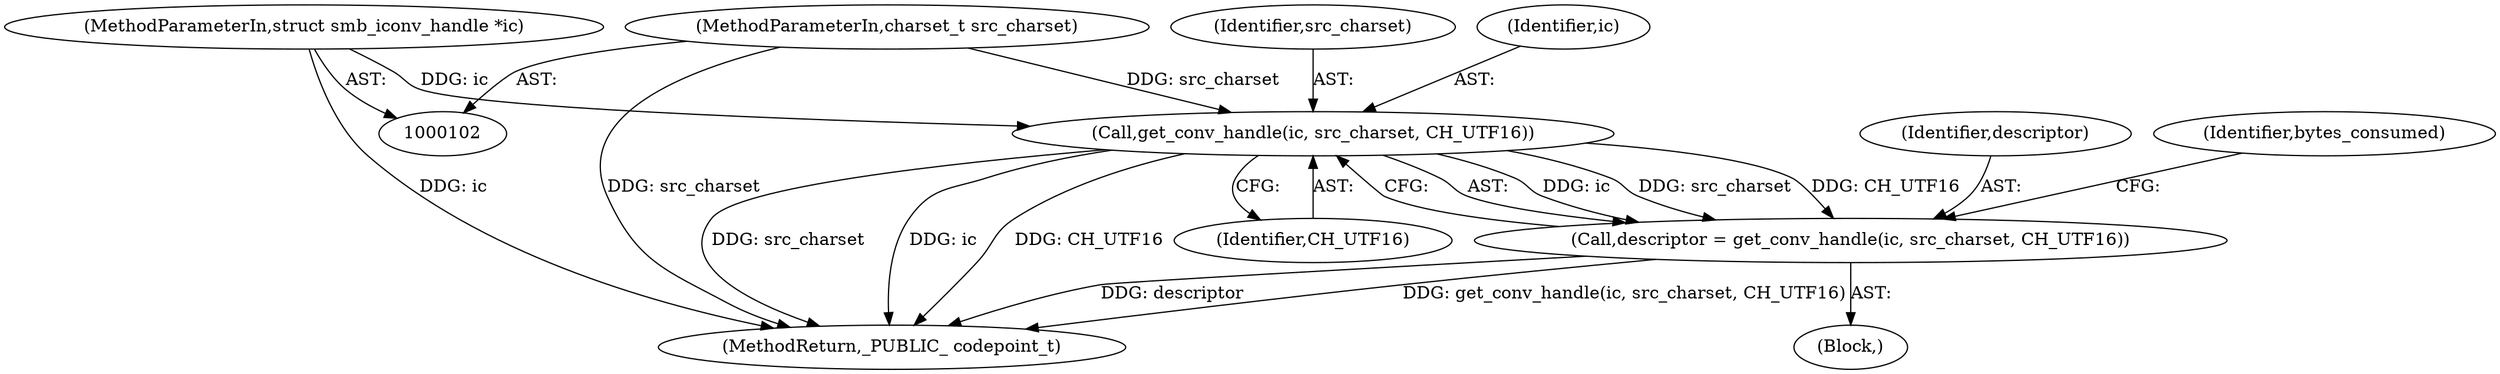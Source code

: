 digraph "1_samba_ba5dbda6d0174a59d221c45cca52ecd232820d48@pointer" {
"1000142" [label="(Call,get_conv_handle(ic, src_charset, CH_UTF16))"];
"1000103" [label="(MethodParameterIn,struct smb_iconv_handle *ic)"];
"1000105" [label="(MethodParameterIn,charset_t src_charset)"];
"1000140" [label="(Call,descriptor = get_conv_handle(ic, src_charset, CH_UTF16))"];
"1000141" [label="(Identifier,descriptor)"];
"1000142" [label="(Call,get_conv_handle(ic, src_charset, CH_UTF16))"];
"1000105" [label="(MethodParameterIn,charset_t src_charset)"];
"1000148" [label="(Identifier,bytes_consumed)"];
"1000144" [label="(Identifier,src_charset)"];
"1000143" [label="(Identifier,ic)"];
"1000103" [label="(MethodParameterIn,struct smb_iconv_handle *ic)"];
"1000107" [label="(Block,)"];
"1000152" [label="(MethodReturn,_PUBLIC_ codepoint_t)"];
"1000140" [label="(Call,descriptor = get_conv_handle(ic, src_charset, CH_UTF16))"];
"1000145" [label="(Identifier,CH_UTF16)"];
"1000142" -> "1000140"  [label="AST: "];
"1000142" -> "1000145"  [label="CFG: "];
"1000143" -> "1000142"  [label="AST: "];
"1000144" -> "1000142"  [label="AST: "];
"1000145" -> "1000142"  [label="AST: "];
"1000140" -> "1000142"  [label="CFG: "];
"1000142" -> "1000152"  [label="DDG: src_charset"];
"1000142" -> "1000152"  [label="DDG: ic"];
"1000142" -> "1000152"  [label="DDG: CH_UTF16"];
"1000142" -> "1000140"  [label="DDG: ic"];
"1000142" -> "1000140"  [label="DDG: src_charset"];
"1000142" -> "1000140"  [label="DDG: CH_UTF16"];
"1000103" -> "1000142"  [label="DDG: ic"];
"1000105" -> "1000142"  [label="DDG: src_charset"];
"1000103" -> "1000102"  [label="AST: "];
"1000103" -> "1000152"  [label="DDG: ic"];
"1000105" -> "1000102"  [label="AST: "];
"1000105" -> "1000152"  [label="DDG: src_charset"];
"1000140" -> "1000107"  [label="AST: "];
"1000141" -> "1000140"  [label="AST: "];
"1000148" -> "1000140"  [label="CFG: "];
"1000140" -> "1000152"  [label="DDG: get_conv_handle(ic, src_charset, CH_UTF16)"];
"1000140" -> "1000152"  [label="DDG: descriptor"];
}
